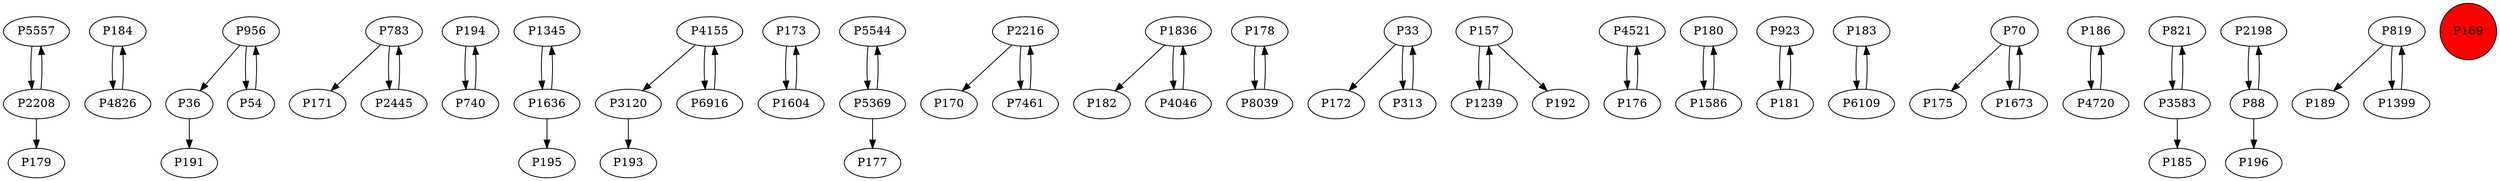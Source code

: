 digraph {
	P5557 -> P2208
	P184 -> P4826
	P956 -> P36
	P783 -> P171
	P194 -> P740
	P1345 -> P1636
	P3120 -> P193
	P173 -> P1604
	P2445 -> P783
	P5544 -> P5369
	P783 -> P2445
	P54 -> P956
	P2208 -> P179
	P2216 -> P170
	P1836 -> P182
	P178 -> P8039
	P33 -> P172
	P740 -> P194
	P157 -> P1239
	P33 -> P313
	P4521 -> P176
	P8039 -> P178
	P180 -> P1586
	P1636 -> P1345
	P157 -> P192
	P923 -> P181
	P183 -> P6109
	P4826 -> P184
	P70 -> P175
	P186 -> P4720
	P821 -> P3583
	P956 -> P54
	P4046 -> P1836
	P4155 -> P6916
	P3583 -> P185
	P176 -> P4521
	P313 -> P33
	P1586 -> P180
	P1836 -> P4046
	P2198 -> P88
	P2216 -> P7461
	P1673 -> P70
	P181 -> P923
	P7461 -> P2216
	P36 -> P191
	P819 -> P189
	P6109 -> P183
	P2208 -> P5557
	P819 -> P1399
	P1604 -> P173
	P5369 -> P177
	P1239 -> P157
	P1636 -> P195
	P4155 -> P3120
	P1399 -> P819
	P4720 -> P186
	P5369 -> P5544
	P88 -> P2198
	P88 -> P196
	P70 -> P1673
	P3583 -> P821
	P6916 -> P4155
	P169 [shape=circle]
	P169 [style=filled]
	P169 [fillcolor=red]
}